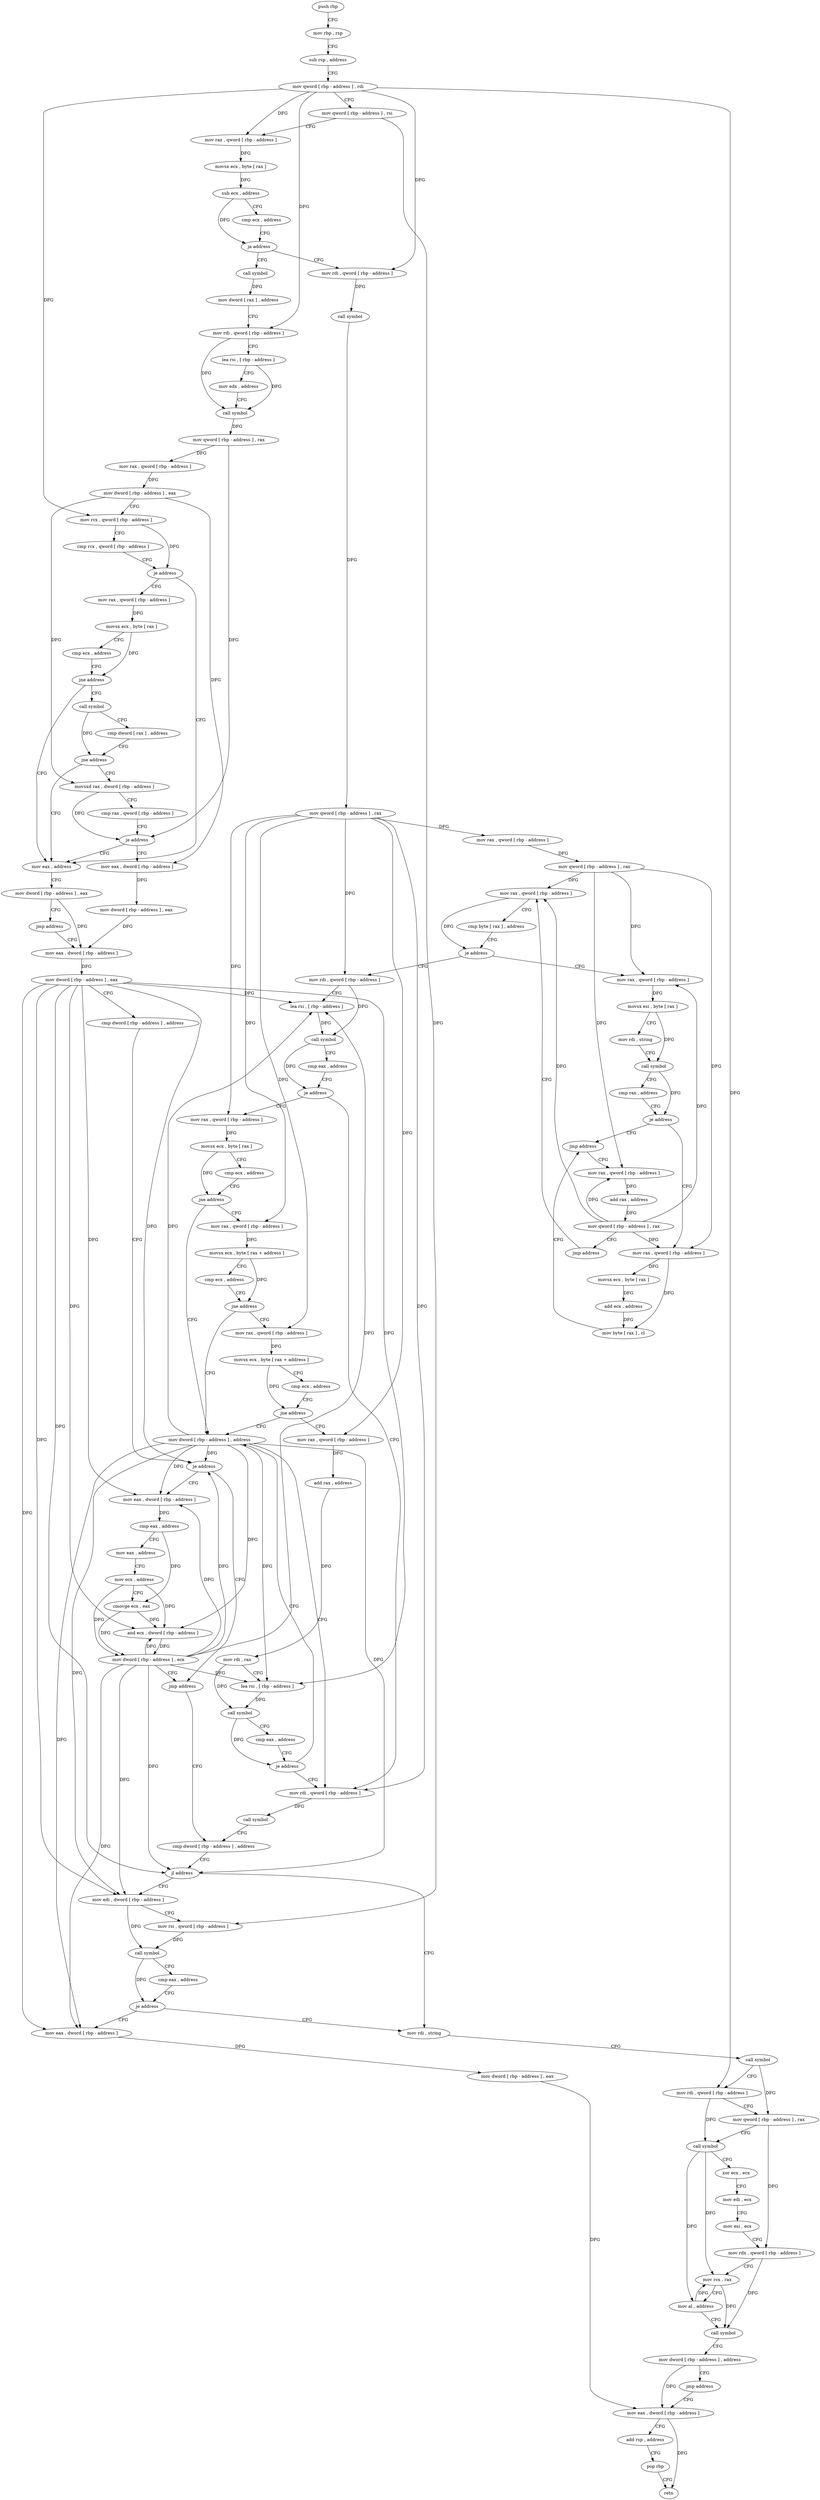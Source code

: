 digraph "func" {
"4203104" [label = "push rbp" ]
"4203105" [label = "mov rbp , rsp" ]
"4203108" [label = "sub rsp , address" ]
"4203112" [label = "mov qword [ rbp - address ] , rdi" ]
"4203116" [label = "mov qword [ rbp - address ] , rsi" ]
"4203120" [label = "mov rax , qword [ rbp - address ]" ]
"4203124" [label = "movsx ecx , byte [ rax ]" ]
"4203127" [label = "sub ecx , address" ]
"4203130" [label = "cmp ecx , address" ]
"4203133" [label = "ja address" ]
"4203304" [label = "mov rdi , qword [ rbp - address ]" ]
"4203139" [label = "call symbol" ]
"4203308" [label = "call symbol" ]
"4203313" [label = "mov qword [ rbp - address ] , rax" ]
"4203317" [label = "mov rax , qword [ rbp - address ]" ]
"4203321" [label = "mov qword [ rbp - address ] , rax" ]
"4203325" [label = "mov rax , qword [ rbp - address ]" ]
"4203144" [label = "mov dword [ rax ] , address" ]
"4203150" [label = "mov rdi , qword [ rbp - address ]" ]
"4203154" [label = "lea rsi , [ rbp - address ]" ]
"4203158" [label = "mov edx , address" ]
"4203163" [label = "call symbol" ]
"4203168" [label = "mov qword [ rbp - address ] , rax" ]
"4203172" [label = "mov rax , qword [ rbp - address ]" ]
"4203176" [label = "mov dword [ rbp - address ] , eax" ]
"4203179" [label = "mov rcx , qword [ rbp - address ]" ]
"4203183" [label = "cmp rcx , qword [ rbp - address ]" ]
"4203187" [label = "je address" ]
"4203237" [label = "mov eax , address" ]
"4203193" [label = "mov rax , qword [ rbp - address ]" ]
"4203406" [label = "mov rdi , qword [ rbp - address ]" ]
"4203410" [label = "lea rsi , [ rbp - address ]" ]
"4203414" [label = "call symbol" ]
"4203419" [label = "cmp eax , address" ]
"4203422" [label = "je address" ]
"4203516" [label = "mov rdi , qword [ rbp - address ]" ]
"4203428" [label = "mov rax , qword [ rbp - address ]" ]
"4203338" [label = "mov rax , qword [ rbp - address ]" ]
"4203342" [label = "movsx esi , byte [ rax ]" ]
"4203345" [label = "mov rdi , string" ]
"4203355" [label = "call symbol" ]
"4203360" [label = "cmp rax , address" ]
"4203364" [label = "je address" ]
"4203382" [label = "jmp address" ]
"4203370" [label = "mov rax , qword [ rbp - address ]" ]
"4203242" [label = "mov dword [ rbp - address ] , eax" ]
"4203245" [label = "jmp address" ]
"4203256" [label = "mov eax , dword [ rbp - address ]" ]
"4203197" [label = "movsx ecx , byte [ rax ]" ]
"4203200" [label = "cmp ecx , address" ]
"4203203" [label = "jne address" ]
"4203209" [label = "call symbol" ]
"4203520" [label = "call symbol" ]
"4203525" [label = "cmp dword [ rbp - address ] , address" ]
"4203432" [label = "movsx ecx , byte [ rax ]" ]
"4203435" [label = "cmp ecx , address" ]
"4203438" [label = "jne address" ]
"4203509" [label = "mov dword [ rbp - address ] , address" ]
"4203444" [label = "mov rax , qword [ rbp - address ]" ]
"4203387" [label = "mov rax , qword [ rbp - address ]" ]
"4203374" [label = "movsx ecx , byte [ rax ]" ]
"4203377" [label = "add ecx , address" ]
"4203380" [label = "mov byte [ rax ] , cl" ]
"4203259" [label = "mov dword [ rbp - address ] , eax" ]
"4203262" [label = "cmp dword [ rbp - address ] , address" ]
"4203266" [label = "je address" ]
"4203299" [label = "jmp address" ]
"4203272" [label = "mov eax , dword [ rbp - address ]" ]
"4203214" [label = "cmp dword [ rax ] , address" ]
"4203217" [label = "jne address" ]
"4203223" [label = "movsxd rax , dword [ rbp - address ]" ]
"4203556" [label = "mov rdi , string" ]
"4203566" [label = "call symbol" ]
"4203571" [label = "mov rdi , qword [ rbp - address ]" ]
"4203575" [label = "mov qword [ rbp - address ] , rax" ]
"4203579" [label = "call symbol" ]
"4203584" [label = "xor ecx , ecx" ]
"4203586" [label = "mov edi , ecx" ]
"4203588" [label = "mov esi , ecx" ]
"4203590" [label = "mov rdx , qword [ rbp - address ]" ]
"4203594" [label = "mov rcx , rax" ]
"4203597" [label = "mov al , address" ]
"4203599" [label = "call symbol" ]
"4203604" [label = "mov dword [ rbp - address ] , address" ]
"4203611" [label = "jmp address" ]
"4203622" [label = "mov eax , dword [ rbp - address ]" ]
"4203535" [label = "mov edi , dword [ rbp - address ]" ]
"4203538" [label = "mov rsi , qword [ rbp - address ]" ]
"4203542" [label = "call symbol" ]
"4203547" [label = "cmp eax , address" ]
"4203550" [label = "je address" ]
"4203616" [label = "mov eax , dword [ rbp - address ]" ]
"4203448" [label = "movsx ecx , byte [ rax + address ]" ]
"4203452" [label = "cmp ecx , address" ]
"4203455" [label = "jne address" ]
"4203461" [label = "mov rax , qword [ rbp - address ]" ]
"4203391" [label = "add rax , address" ]
"4203397" [label = "mov qword [ rbp - address ] , rax" ]
"4203401" [label = "jmp address" ]
"4203275" [label = "cmp eax , address" ]
"4203280" [label = "mov eax , address" ]
"4203285" [label = "mov ecx , address" ]
"4203290" [label = "cmovge ecx , eax" ]
"4203293" [label = "and ecx , dword [ rbp - address ]" ]
"4203296" [label = "mov dword [ rbp - address ] , ecx" ]
"4203227" [label = "cmp rax , qword [ rbp - address ]" ]
"4203231" [label = "je address" ]
"4203250" [label = "mov eax , dword [ rbp - address ]" ]
"4203625" [label = "add rsp , address" ]
"4203629" [label = "pop rbp" ]
"4203630" [label = "retn" ]
"4203619" [label = "mov dword [ rbp - address ] , eax" ]
"4203465" [label = "movsx ecx , byte [ rax + address ]" ]
"4203469" [label = "cmp ecx , address" ]
"4203472" [label = "jne address" ]
"4203478" [label = "mov rax , qword [ rbp - address ]" ]
"4203329" [label = "cmp byte [ rax ] , address" ]
"4203332" [label = "je address" ]
"4203529" [label = "jl address" ]
"4203253" [label = "mov dword [ rbp - address ] , eax" ]
"4203482" [label = "add rax , address" ]
"4203488" [label = "mov rdi , rax" ]
"4203491" [label = "lea rsi , [ rbp - address ]" ]
"4203495" [label = "call symbol" ]
"4203500" [label = "cmp eax , address" ]
"4203503" [label = "je address" ]
"4203104" -> "4203105" [ label = "CFG" ]
"4203105" -> "4203108" [ label = "CFG" ]
"4203108" -> "4203112" [ label = "CFG" ]
"4203112" -> "4203116" [ label = "CFG" ]
"4203112" -> "4203120" [ label = "DFG" ]
"4203112" -> "4203304" [ label = "DFG" ]
"4203112" -> "4203150" [ label = "DFG" ]
"4203112" -> "4203179" [ label = "DFG" ]
"4203112" -> "4203571" [ label = "DFG" ]
"4203116" -> "4203120" [ label = "CFG" ]
"4203116" -> "4203538" [ label = "DFG" ]
"4203120" -> "4203124" [ label = "DFG" ]
"4203124" -> "4203127" [ label = "DFG" ]
"4203127" -> "4203130" [ label = "CFG" ]
"4203127" -> "4203133" [ label = "DFG" ]
"4203130" -> "4203133" [ label = "CFG" ]
"4203133" -> "4203304" [ label = "CFG" ]
"4203133" -> "4203139" [ label = "CFG" ]
"4203304" -> "4203308" [ label = "DFG" ]
"4203139" -> "4203144" [ label = "DFG" ]
"4203308" -> "4203313" [ label = "DFG" ]
"4203313" -> "4203317" [ label = "DFG" ]
"4203313" -> "4203406" [ label = "DFG" ]
"4203313" -> "4203516" [ label = "DFG" ]
"4203313" -> "4203428" [ label = "DFG" ]
"4203313" -> "4203444" [ label = "DFG" ]
"4203313" -> "4203461" [ label = "DFG" ]
"4203313" -> "4203478" [ label = "DFG" ]
"4203317" -> "4203321" [ label = "DFG" ]
"4203321" -> "4203325" [ label = "DFG" ]
"4203321" -> "4203338" [ label = "DFG" ]
"4203321" -> "4203370" [ label = "DFG" ]
"4203321" -> "4203387" [ label = "DFG" ]
"4203325" -> "4203329" [ label = "CFG" ]
"4203325" -> "4203332" [ label = "DFG" ]
"4203144" -> "4203150" [ label = "CFG" ]
"4203150" -> "4203154" [ label = "CFG" ]
"4203150" -> "4203163" [ label = "DFG" ]
"4203154" -> "4203158" [ label = "CFG" ]
"4203154" -> "4203163" [ label = "DFG" ]
"4203158" -> "4203163" [ label = "CFG" ]
"4203163" -> "4203168" [ label = "DFG" ]
"4203168" -> "4203172" [ label = "DFG" ]
"4203168" -> "4203231" [ label = "DFG" ]
"4203172" -> "4203176" [ label = "DFG" ]
"4203176" -> "4203179" [ label = "CFG" ]
"4203176" -> "4203223" [ label = "DFG" ]
"4203176" -> "4203250" [ label = "DFG" ]
"4203179" -> "4203183" [ label = "CFG" ]
"4203179" -> "4203187" [ label = "DFG" ]
"4203183" -> "4203187" [ label = "CFG" ]
"4203187" -> "4203237" [ label = "CFG" ]
"4203187" -> "4203193" [ label = "CFG" ]
"4203237" -> "4203242" [ label = "CFG" ]
"4203193" -> "4203197" [ label = "DFG" ]
"4203406" -> "4203410" [ label = "CFG" ]
"4203406" -> "4203414" [ label = "DFG" ]
"4203410" -> "4203414" [ label = "DFG" ]
"4203414" -> "4203419" [ label = "CFG" ]
"4203414" -> "4203422" [ label = "DFG" ]
"4203419" -> "4203422" [ label = "CFG" ]
"4203422" -> "4203516" [ label = "CFG" ]
"4203422" -> "4203428" [ label = "CFG" ]
"4203516" -> "4203520" [ label = "DFG" ]
"4203428" -> "4203432" [ label = "DFG" ]
"4203338" -> "4203342" [ label = "DFG" ]
"4203342" -> "4203345" [ label = "CFG" ]
"4203342" -> "4203355" [ label = "DFG" ]
"4203345" -> "4203355" [ label = "CFG" ]
"4203355" -> "4203360" [ label = "CFG" ]
"4203355" -> "4203364" [ label = "DFG" ]
"4203360" -> "4203364" [ label = "CFG" ]
"4203364" -> "4203382" [ label = "CFG" ]
"4203364" -> "4203370" [ label = "CFG" ]
"4203382" -> "4203387" [ label = "CFG" ]
"4203370" -> "4203374" [ label = "DFG" ]
"4203370" -> "4203380" [ label = "DFG" ]
"4203242" -> "4203245" [ label = "CFG" ]
"4203242" -> "4203256" [ label = "DFG" ]
"4203245" -> "4203256" [ label = "CFG" ]
"4203256" -> "4203259" [ label = "DFG" ]
"4203197" -> "4203200" [ label = "CFG" ]
"4203197" -> "4203203" [ label = "DFG" ]
"4203200" -> "4203203" [ label = "CFG" ]
"4203203" -> "4203237" [ label = "CFG" ]
"4203203" -> "4203209" [ label = "CFG" ]
"4203209" -> "4203214" [ label = "CFG" ]
"4203209" -> "4203217" [ label = "DFG" ]
"4203520" -> "4203525" [ label = "CFG" ]
"4203525" -> "4203529" [ label = "CFG" ]
"4203432" -> "4203435" [ label = "CFG" ]
"4203432" -> "4203438" [ label = "DFG" ]
"4203435" -> "4203438" [ label = "CFG" ]
"4203438" -> "4203509" [ label = "CFG" ]
"4203438" -> "4203444" [ label = "CFG" ]
"4203509" -> "4203516" [ label = "CFG" ]
"4203509" -> "4203410" [ label = "DFG" ]
"4203509" -> "4203266" [ label = "DFG" ]
"4203509" -> "4203272" [ label = "DFG" ]
"4203509" -> "4203529" [ label = "DFG" ]
"4203509" -> "4203293" [ label = "DFG" ]
"4203509" -> "4203535" [ label = "DFG" ]
"4203509" -> "4203616" [ label = "DFG" ]
"4203509" -> "4203491" [ label = "DFG" ]
"4203444" -> "4203448" [ label = "DFG" ]
"4203387" -> "4203391" [ label = "DFG" ]
"4203374" -> "4203377" [ label = "DFG" ]
"4203377" -> "4203380" [ label = "DFG" ]
"4203380" -> "4203382" [ label = "CFG" ]
"4203259" -> "4203262" [ label = "CFG" ]
"4203259" -> "4203410" [ label = "DFG" ]
"4203259" -> "4203266" [ label = "DFG" ]
"4203259" -> "4203272" [ label = "DFG" ]
"4203259" -> "4203529" [ label = "DFG" ]
"4203259" -> "4203293" [ label = "DFG" ]
"4203259" -> "4203535" [ label = "DFG" ]
"4203259" -> "4203616" [ label = "DFG" ]
"4203259" -> "4203491" [ label = "DFG" ]
"4203262" -> "4203266" [ label = "CFG" ]
"4203266" -> "4203299" [ label = "CFG" ]
"4203266" -> "4203272" [ label = "CFG" ]
"4203299" -> "4203525" [ label = "CFG" ]
"4203272" -> "4203275" [ label = "DFG" ]
"4203214" -> "4203217" [ label = "CFG" ]
"4203217" -> "4203237" [ label = "CFG" ]
"4203217" -> "4203223" [ label = "CFG" ]
"4203223" -> "4203227" [ label = "CFG" ]
"4203223" -> "4203231" [ label = "DFG" ]
"4203556" -> "4203566" [ label = "CFG" ]
"4203566" -> "4203571" [ label = "CFG" ]
"4203566" -> "4203575" [ label = "DFG" ]
"4203571" -> "4203575" [ label = "CFG" ]
"4203571" -> "4203579" [ label = "DFG" ]
"4203575" -> "4203579" [ label = "CFG" ]
"4203575" -> "4203590" [ label = "DFG" ]
"4203579" -> "4203584" [ label = "CFG" ]
"4203579" -> "4203594" [ label = "DFG" ]
"4203579" -> "4203597" [ label = "DFG" ]
"4203584" -> "4203586" [ label = "CFG" ]
"4203586" -> "4203588" [ label = "CFG" ]
"4203588" -> "4203590" [ label = "CFG" ]
"4203590" -> "4203594" [ label = "CFG" ]
"4203590" -> "4203599" [ label = "DFG" ]
"4203594" -> "4203597" [ label = "CFG" ]
"4203594" -> "4203599" [ label = "DFG" ]
"4203597" -> "4203599" [ label = "CFG" ]
"4203597" -> "4203594" [ label = "DFG" ]
"4203599" -> "4203604" [ label = "CFG" ]
"4203604" -> "4203611" [ label = "CFG" ]
"4203604" -> "4203622" [ label = "DFG" ]
"4203611" -> "4203622" [ label = "CFG" ]
"4203622" -> "4203625" [ label = "CFG" ]
"4203622" -> "4203630" [ label = "DFG" ]
"4203535" -> "4203538" [ label = "CFG" ]
"4203535" -> "4203542" [ label = "DFG" ]
"4203538" -> "4203542" [ label = "DFG" ]
"4203542" -> "4203547" [ label = "CFG" ]
"4203542" -> "4203550" [ label = "DFG" ]
"4203547" -> "4203550" [ label = "CFG" ]
"4203550" -> "4203616" [ label = "CFG" ]
"4203550" -> "4203556" [ label = "CFG" ]
"4203616" -> "4203619" [ label = "DFG" ]
"4203448" -> "4203452" [ label = "CFG" ]
"4203448" -> "4203455" [ label = "DFG" ]
"4203452" -> "4203455" [ label = "CFG" ]
"4203455" -> "4203509" [ label = "CFG" ]
"4203455" -> "4203461" [ label = "CFG" ]
"4203461" -> "4203465" [ label = "DFG" ]
"4203391" -> "4203397" [ label = "DFG" ]
"4203397" -> "4203401" [ label = "CFG" ]
"4203397" -> "4203325" [ label = "DFG" ]
"4203397" -> "4203338" [ label = "DFG" ]
"4203397" -> "4203370" [ label = "DFG" ]
"4203397" -> "4203387" [ label = "DFG" ]
"4203401" -> "4203325" [ label = "CFG" ]
"4203275" -> "4203280" [ label = "CFG" ]
"4203275" -> "4203290" [ label = "DFG" ]
"4203280" -> "4203285" [ label = "CFG" ]
"4203285" -> "4203290" [ label = "CFG" ]
"4203285" -> "4203293" [ label = "DFG" ]
"4203285" -> "4203296" [ label = "DFG" ]
"4203290" -> "4203293" [ label = "DFG" ]
"4203290" -> "4203296" [ label = "DFG" ]
"4203293" -> "4203296" [ label = "DFG" ]
"4203296" -> "4203299" [ label = "CFG" ]
"4203296" -> "4203410" [ label = "DFG" ]
"4203296" -> "4203266" [ label = "DFG" ]
"4203296" -> "4203272" [ label = "DFG" ]
"4203296" -> "4203529" [ label = "DFG" ]
"4203296" -> "4203293" [ label = "DFG" ]
"4203296" -> "4203535" [ label = "DFG" ]
"4203296" -> "4203616" [ label = "DFG" ]
"4203296" -> "4203491" [ label = "DFG" ]
"4203227" -> "4203231" [ label = "CFG" ]
"4203231" -> "4203250" [ label = "CFG" ]
"4203231" -> "4203237" [ label = "CFG" ]
"4203250" -> "4203253" [ label = "DFG" ]
"4203625" -> "4203629" [ label = "CFG" ]
"4203629" -> "4203630" [ label = "CFG" ]
"4203619" -> "4203622" [ label = "DFG" ]
"4203465" -> "4203469" [ label = "CFG" ]
"4203465" -> "4203472" [ label = "DFG" ]
"4203469" -> "4203472" [ label = "CFG" ]
"4203472" -> "4203509" [ label = "CFG" ]
"4203472" -> "4203478" [ label = "CFG" ]
"4203478" -> "4203482" [ label = "DFG" ]
"4203329" -> "4203332" [ label = "CFG" ]
"4203332" -> "4203406" [ label = "CFG" ]
"4203332" -> "4203338" [ label = "CFG" ]
"4203529" -> "4203556" [ label = "CFG" ]
"4203529" -> "4203535" [ label = "CFG" ]
"4203253" -> "4203256" [ label = "DFG" ]
"4203482" -> "4203488" [ label = "DFG" ]
"4203488" -> "4203491" [ label = "CFG" ]
"4203488" -> "4203495" [ label = "DFG" ]
"4203491" -> "4203495" [ label = "DFG" ]
"4203495" -> "4203500" [ label = "CFG" ]
"4203495" -> "4203503" [ label = "DFG" ]
"4203500" -> "4203503" [ label = "CFG" ]
"4203503" -> "4203516" [ label = "CFG" ]
"4203503" -> "4203509" [ label = "CFG" ]
}
